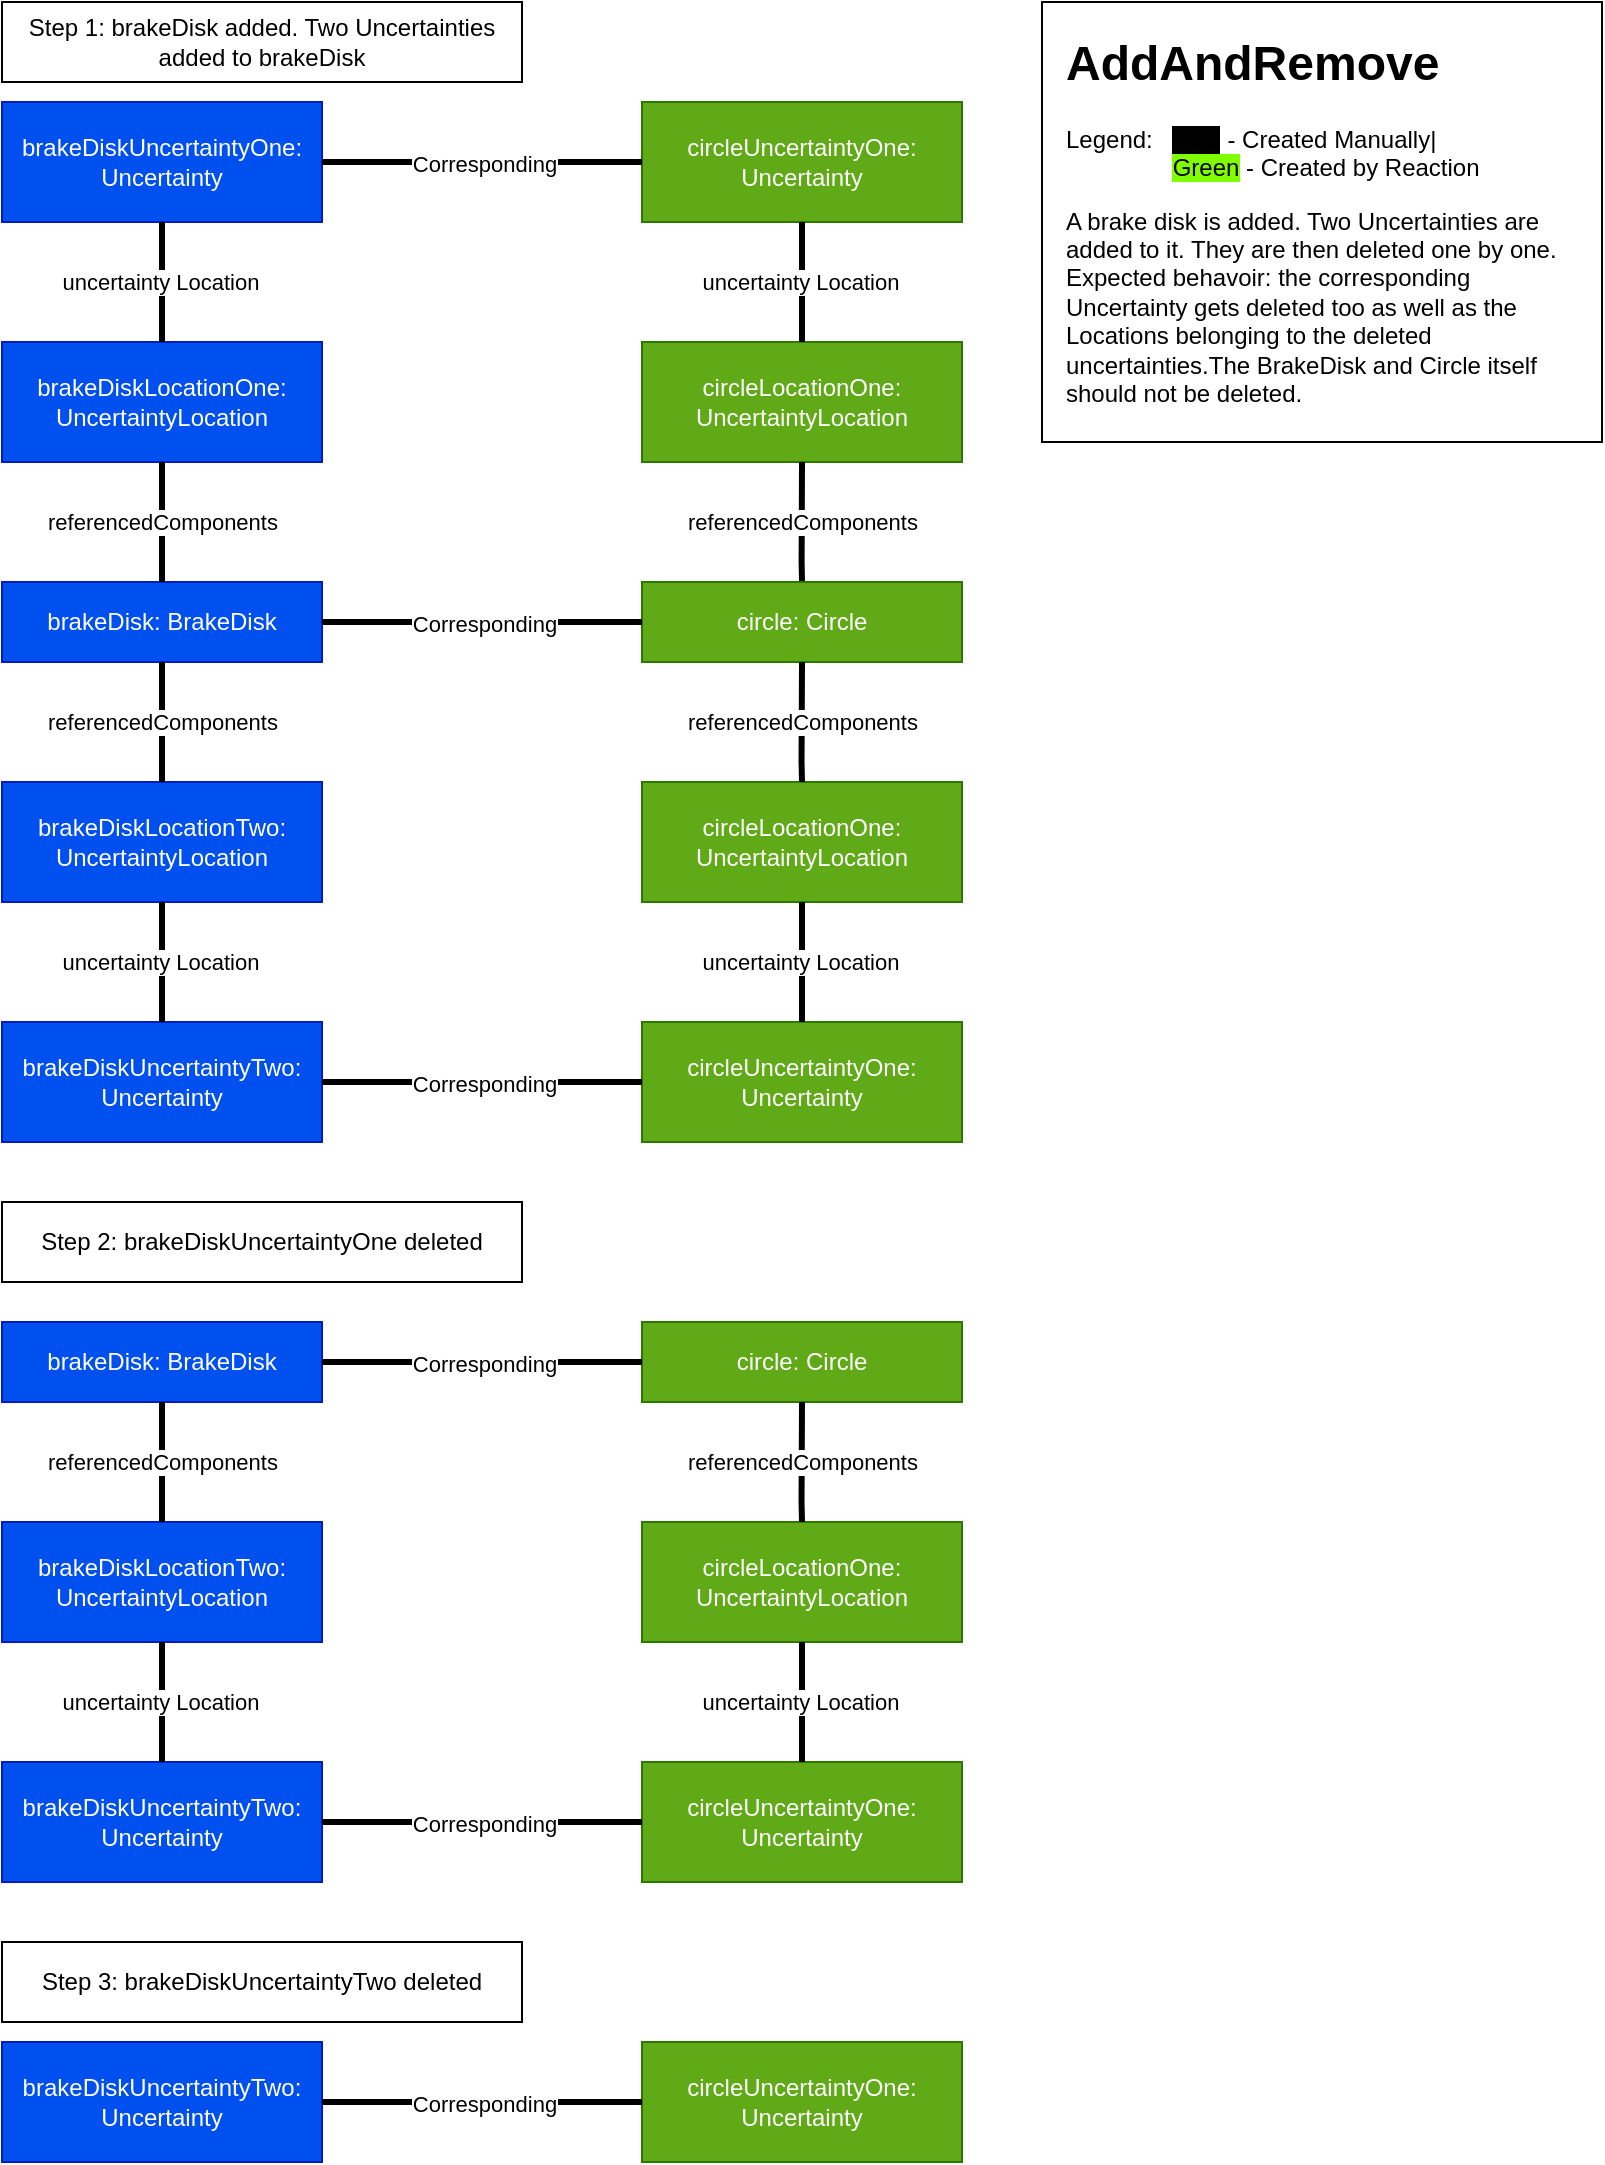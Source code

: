 <mxfile version="27.0.5">
  <diagram name="Page-1" id="hSbz8sfhkRv2dt6Nuemm">
    <mxGraphModel dx="1653" dy="963" grid="1" gridSize="10" guides="1" tooltips="1" connect="1" arrows="1" fold="1" page="1" pageScale="1" pageWidth="850" pageHeight="1100" math="0" shadow="0">
      <root>
        <mxCell id="0" />
        <mxCell id="1" parent="0" />
        <mxCell id="dKJm6D22h-IE7gDkArMl-2" value="brakeDiskUncertaintyOne: Uncertainty" style="html=1;whiteSpace=wrap;fillColor=#0050ef;fontColor=#ffffff;strokeColor=#001DBC;" vertex="1" parent="1">
          <mxGeometry x="20" y="60" width="160" height="60" as="geometry" />
        </mxCell>
        <mxCell id="dKJm6D22h-IE7gDkArMl-4" value="circleUncertaintyOne: Uncertainty" style="html=1;whiteSpace=wrap;fillColor=#60a917;fontColor=#ffffff;strokeColor=#2D7600;" vertex="1" parent="1">
          <mxGeometry x="340" y="60" width="160" height="60" as="geometry" />
        </mxCell>
        <mxCell id="dKJm6D22h-IE7gDkArMl-8" value="" style="endArrow=none;startArrow=none;endFill=0;startFill=0;endSize=8;html=1;verticalAlign=bottom;labelBackgroundColor=none;strokeWidth=3;rounded=0;entryX=0;entryY=0.5;entryDx=0;entryDy=0;exitX=1;exitY=0.5;exitDx=0;exitDy=0;" edge="1" parent="1" source="dKJm6D22h-IE7gDkArMl-2" target="dKJm6D22h-IE7gDkArMl-4">
          <mxGeometry width="160" relative="1" as="geometry">
            <mxPoint x="200" y="90" as="sourcePoint" />
            <mxPoint x="320" y="94" as="targetPoint" />
          </mxGeometry>
        </mxCell>
        <mxCell id="dKJm6D22h-IE7gDkArMl-9" value="Corresponding" style="edgeLabel;html=1;align=center;verticalAlign=middle;resizable=0;points=[];" vertex="1" connectable="0" parent="dKJm6D22h-IE7gDkArMl-8">
          <mxGeometry x="0.005" y="-1" relative="1" as="geometry">
            <mxPoint as="offset" />
          </mxGeometry>
        </mxCell>
        <mxCell id="dKJm6D22h-IE7gDkArMl-12" value="brakeDiskLocationOne: UncertaintyLocation" style="html=1;whiteSpace=wrap;fillColor=#0050ef;fontColor=#ffffff;strokeColor=#001DBC;" vertex="1" parent="1">
          <mxGeometry x="20" y="180" width="160" height="60" as="geometry" />
        </mxCell>
        <mxCell id="dKJm6D22h-IE7gDkArMl-13" value="" style="endArrow=none;startArrow=none;endFill=0;startFill=0;endSize=8;html=1;verticalAlign=bottom;labelBackgroundColor=none;strokeWidth=3;rounded=0;exitX=0.5;exitY=1;exitDx=0;exitDy=0;entryX=0.5;entryY=0;entryDx=0;entryDy=0;" edge="1" parent="1" source="dKJm6D22h-IE7gDkArMl-2" target="dKJm6D22h-IE7gDkArMl-12">
          <mxGeometry width="160" relative="1" as="geometry">
            <mxPoint x="120" y="140" as="sourcePoint" />
            <mxPoint x="120" y="160" as="targetPoint" />
          </mxGeometry>
        </mxCell>
        <mxCell id="dKJm6D22h-IE7gDkArMl-14" value="uncertainty Location" style="edgeLabel;html=1;align=center;verticalAlign=middle;resizable=0;points=[];" vertex="1" connectable="0" parent="dKJm6D22h-IE7gDkArMl-13">
          <mxGeometry x="0.005" y="-1" relative="1" as="geometry">
            <mxPoint as="offset" />
          </mxGeometry>
        </mxCell>
        <mxCell id="dKJm6D22h-IE7gDkArMl-15" value="circleLocationOne: UncertaintyLocation" style="html=1;whiteSpace=wrap;fillColor=#60a917;fontColor=#ffffff;strokeColor=#2D7600;" vertex="1" parent="1">
          <mxGeometry x="340" y="180" width="160" height="60" as="geometry" />
        </mxCell>
        <mxCell id="dKJm6D22h-IE7gDkArMl-16" value="" style="endArrow=none;startArrow=none;endFill=0;startFill=0;endSize=8;html=1;verticalAlign=bottom;labelBackgroundColor=none;strokeWidth=3;rounded=0;exitX=0.5;exitY=1;exitDx=0;exitDy=0;entryX=0.5;entryY=0;entryDx=0;entryDy=0;" edge="1" parent="1" source="dKJm6D22h-IE7gDkArMl-4" target="dKJm6D22h-IE7gDkArMl-15">
          <mxGeometry width="160" relative="1" as="geometry">
            <mxPoint x="420" y="130" as="sourcePoint" />
            <mxPoint x="420" y="170" as="targetPoint" />
          </mxGeometry>
        </mxCell>
        <mxCell id="dKJm6D22h-IE7gDkArMl-17" value="uncertainty Location" style="edgeLabel;html=1;align=center;verticalAlign=middle;resizable=0;points=[];" vertex="1" connectable="0" parent="dKJm6D22h-IE7gDkArMl-16">
          <mxGeometry x="0.005" y="-1" relative="1" as="geometry">
            <mxPoint as="offset" />
          </mxGeometry>
        </mxCell>
        <mxCell id="dKJm6D22h-IE7gDkArMl-18" value="brakeDisk: BrakeDisk" style="html=1;whiteSpace=wrap;fillColor=#0050ef;fontColor=#ffffff;strokeColor=#001DBC;" vertex="1" parent="1">
          <mxGeometry x="20" y="300" width="160" height="40" as="geometry" />
        </mxCell>
        <mxCell id="dKJm6D22h-IE7gDkArMl-19" value="" style="endArrow=none;startArrow=none;endFill=0;startFill=0;endSize=8;html=1;verticalAlign=bottom;labelBackgroundColor=none;strokeWidth=3;rounded=0;exitX=0.5;exitY=1;exitDx=0;exitDy=0;entryX=0.5;entryY=0;entryDx=0;entryDy=0;" edge="1" parent="1" source="dKJm6D22h-IE7gDkArMl-12" target="dKJm6D22h-IE7gDkArMl-18">
          <mxGeometry width="160" relative="1" as="geometry">
            <mxPoint x="140" y="240" as="sourcePoint" />
            <mxPoint x="140" y="300" as="targetPoint" />
            <Array as="points">
              <mxPoint x="100" y="290" />
            </Array>
          </mxGeometry>
        </mxCell>
        <mxCell id="dKJm6D22h-IE7gDkArMl-20" value="referencedComponents" style="edgeLabel;html=1;align=center;verticalAlign=middle;resizable=0;points=[];" vertex="1" connectable="0" parent="dKJm6D22h-IE7gDkArMl-19">
          <mxGeometry x="0.005" y="-1" relative="1" as="geometry">
            <mxPoint x="1" as="offset" />
          </mxGeometry>
        </mxCell>
        <mxCell id="dKJm6D22h-IE7gDkArMl-24" value="" style="endArrow=none;startArrow=none;endFill=0;startFill=0;endSize=8;html=1;verticalAlign=bottom;labelBackgroundColor=none;strokeWidth=3;rounded=0;exitX=0.5;exitY=1;exitDx=0;exitDy=0;entryX=0.5;entryY=0;entryDx=0;entryDy=0;" edge="1" parent="1" source="dKJm6D22h-IE7gDkArMl-15" target="dKJm6D22h-IE7gDkArMl-26">
          <mxGeometry width="160" relative="1" as="geometry">
            <mxPoint x="420" y="250" as="sourcePoint" />
            <mxPoint x="420" y="280" as="targetPoint" />
            <Array as="points">
              <mxPoint x="419.81" y="290" />
            </Array>
          </mxGeometry>
        </mxCell>
        <mxCell id="dKJm6D22h-IE7gDkArMl-25" value="referencedComponents" style="edgeLabel;html=1;align=center;verticalAlign=middle;resizable=0;points=[];" vertex="1" connectable="0" parent="dKJm6D22h-IE7gDkArMl-24">
          <mxGeometry x="0.005" y="-1" relative="1" as="geometry">
            <mxPoint x="1" as="offset" />
          </mxGeometry>
        </mxCell>
        <mxCell id="dKJm6D22h-IE7gDkArMl-26" value="circle: Circle" style="html=1;whiteSpace=wrap;fillColor=#60a917;fontColor=#ffffff;strokeColor=#2D7600;" vertex="1" parent="1">
          <mxGeometry x="340" y="300" width="160" height="40" as="geometry" />
        </mxCell>
        <mxCell id="dKJm6D22h-IE7gDkArMl-27" value="" style="endArrow=none;startArrow=none;endFill=0;startFill=0;endSize=8;html=1;verticalAlign=bottom;labelBackgroundColor=none;strokeWidth=3;rounded=0;entryX=0;entryY=0.5;entryDx=0;entryDy=0;exitX=1;exitY=0.5;exitDx=0;exitDy=0;" edge="1" parent="1" source="dKJm6D22h-IE7gDkArMl-18" target="dKJm6D22h-IE7gDkArMl-26">
          <mxGeometry width="160" relative="1" as="geometry">
            <mxPoint x="170" y="299.68" as="sourcePoint" />
            <mxPoint x="330" y="299.68" as="targetPoint" />
          </mxGeometry>
        </mxCell>
        <mxCell id="dKJm6D22h-IE7gDkArMl-28" value="Corresponding" style="edgeLabel;html=1;align=center;verticalAlign=middle;resizable=0;points=[];" vertex="1" connectable="0" parent="dKJm6D22h-IE7gDkArMl-27">
          <mxGeometry x="0.005" y="-1" relative="1" as="geometry">
            <mxPoint as="offset" />
          </mxGeometry>
        </mxCell>
        <mxCell id="dKJm6D22h-IE7gDkArMl-32" value="brakeDiskLocationTwo: UncertaintyLocation" style="html=1;whiteSpace=wrap;fillColor=#0050ef;fontColor=#ffffff;strokeColor=#001DBC;" vertex="1" parent="1">
          <mxGeometry x="20" y="400" width="160" height="60" as="geometry" />
        </mxCell>
        <mxCell id="dKJm6D22h-IE7gDkArMl-33" value="brakeDiskUncertaintyTwo: Uncertainty" style="html=1;whiteSpace=wrap;fillColor=#0050ef;fontColor=#ffffff;strokeColor=#001DBC;" vertex="1" parent="1">
          <mxGeometry x="20" y="520" width="160" height="60" as="geometry" />
        </mxCell>
        <mxCell id="dKJm6D22h-IE7gDkArMl-34" value="" style="endArrow=none;startArrow=none;endFill=0;startFill=0;endSize=8;html=1;verticalAlign=bottom;labelBackgroundColor=none;strokeWidth=3;rounded=0;entryX=0.5;entryY=0;entryDx=0;entryDy=0;exitX=0.5;exitY=1;exitDx=0;exitDy=0;" edge="1" parent="1" source="dKJm6D22h-IE7gDkArMl-32" target="dKJm6D22h-IE7gDkArMl-33">
          <mxGeometry width="160" relative="1" as="geometry">
            <mxPoint x="120" y="470" as="sourcePoint" />
            <mxPoint x="120" y="400" as="targetPoint" />
          </mxGeometry>
        </mxCell>
        <mxCell id="dKJm6D22h-IE7gDkArMl-35" value="uncertainty Location" style="edgeLabel;html=1;align=center;verticalAlign=middle;resizable=0;points=[];" vertex="1" connectable="0" parent="dKJm6D22h-IE7gDkArMl-34">
          <mxGeometry x="0.005" y="-1" relative="1" as="geometry">
            <mxPoint as="offset" />
          </mxGeometry>
        </mxCell>
        <mxCell id="dKJm6D22h-IE7gDkArMl-36" value="" style="endArrow=none;startArrow=none;endFill=0;startFill=0;endSize=8;html=1;verticalAlign=bottom;labelBackgroundColor=none;strokeWidth=3;rounded=0;exitX=0.5;exitY=1;exitDx=0;exitDy=0;entryX=0.5;entryY=0;entryDx=0;entryDy=0;" edge="1" parent="1" source="dKJm6D22h-IE7gDkArMl-18" target="dKJm6D22h-IE7gDkArMl-32">
          <mxGeometry width="160" relative="1" as="geometry">
            <mxPoint x="200" y="340" as="sourcePoint" />
            <mxPoint x="120" y="380" as="targetPoint" />
            <Array as="points">
              <mxPoint x="100" y="370" />
            </Array>
          </mxGeometry>
        </mxCell>
        <mxCell id="dKJm6D22h-IE7gDkArMl-37" value="referencedComponents" style="edgeLabel;html=1;align=center;verticalAlign=middle;resizable=0;points=[];" vertex="1" connectable="0" parent="dKJm6D22h-IE7gDkArMl-36">
          <mxGeometry x="0.005" y="-1" relative="1" as="geometry">
            <mxPoint x="1" as="offset" />
          </mxGeometry>
        </mxCell>
        <mxCell id="dKJm6D22h-IE7gDkArMl-38" value="circleUncertaintyOne: Uncertainty" style="html=1;whiteSpace=wrap;fillColor=#60a917;fontColor=#ffffff;strokeColor=#2D7600;" vertex="1" parent="1">
          <mxGeometry x="340" y="520" width="160" height="60" as="geometry" />
        </mxCell>
        <mxCell id="dKJm6D22h-IE7gDkArMl-39" value="circleLocationOne: UncertaintyLocation" style="html=1;whiteSpace=wrap;fillColor=#60a917;fontColor=#ffffff;strokeColor=#2D7600;" vertex="1" parent="1">
          <mxGeometry x="340" y="400" width="160" height="60" as="geometry" />
        </mxCell>
        <mxCell id="dKJm6D22h-IE7gDkArMl-40" value="" style="endArrow=none;startArrow=none;endFill=0;startFill=0;endSize=8;html=1;verticalAlign=bottom;labelBackgroundColor=none;strokeWidth=3;rounded=0;exitX=0.5;exitY=1;exitDx=0;exitDy=0;entryX=0.5;entryY=0;entryDx=0;entryDy=0;" edge="1" parent="1" source="dKJm6D22h-IE7gDkArMl-26" target="dKJm6D22h-IE7gDkArMl-39">
          <mxGeometry width="160" relative="1" as="geometry">
            <mxPoint x="410" y="350" as="sourcePoint" />
            <mxPoint x="410" y="390" as="targetPoint" />
            <Array as="points">
              <mxPoint x="419.77" y="390" />
            </Array>
          </mxGeometry>
        </mxCell>
        <mxCell id="dKJm6D22h-IE7gDkArMl-41" value="referencedComponents" style="edgeLabel;html=1;align=center;verticalAlign=middle;resizable=0;points=[];" vertex="1" connectable="0" parent="dKJm6D22h-IE7gDkArMl-40">
          <mxGeometry x="0.005" y="-1" relative="1" as="geometry">
            <mxPoint x="1" as="offset" />
          </mxGeometry>
        </mxCell>
        <mxCell id="dKJm6D22h-IE7gDkArMl-43" value="" style="rounded=0;whiteSpace=wrap;html=1;" vertex="1" parent="1">
          <mxGeometry x="540" y="10" width="280" height="220" as="geometry" />
        </mxCell>
        <mxCell id="dKJm6D22h-IE7gDkArMl-44" value="" style="endArrow=none;startArrow=none;endFill=0;startFill=0;endSize=8;html=1;verticalAlign=bottom;labelBackgroundColor=none;strokeWidth=3;rounded=0;entryX=0.5;entryY=0;entryDx=0;entryDy=0;exitX=0.5;exitY=1;exitDx=0;exitDy=0;" edge="1" parent="1" source="dKJm6D22h-IE7gDkArMl-39" target="dKJm6D22h-IE7gDkArMl-38">
          <mxGeometry width="160" relative="1" as="geometry">
            <mxPoint x="410" y="460" as="sourcePoint" />
            <mxPoint x="410" y="520" as="targetPoint" />
          </mxGeometry>
        </mxCell>
        <mxCell id="dKJm6D22h-IE7gDkArMl-45" value="uncertainty Location" style="edgeLabel;html=1;align=center;verticalAlign=middle;resizable=0;points=[];" vertex="1" connectable="0" parent="dKJm6D22h-IE7gDkArMl-44">
          <mxGeometry x="0.005" y="-1" relative="1" as="geometry">
            <mxPoint as="offset" />
          </mxGeometry>
        </mxCell>
        <mxCell id="dKJm6D22h-IE7gDkArMl-42" value="&lt;h1 style=&quot;margin-top: 0px;&quot;&gt;AddAndRemove&lt;/h1&gt;&lt;p&gt;Legend: &lt;span style=&quot;white-space: pre;&quot;&gt;&#x9;&lt;/span&gt;&lt;span style=&quot;background-color: light-dark(rgb(0, 0, 0), rgb(0, 0, 255));&quot;&gt;Blue&lt;/span&gt; - Created Manually|&lt;br&gt;&lt;span style=&quot;white-space: pre;&quot;&gt;&#x9;&lt;/span&gt;&lt;span style=&quot;white-space: pre;&quot;&gt;&#x9;&lt;/span&gt;&lt;span style=&quot;background-color: rgb(128, 255, 0);&quot;&gt;&lt;font style=&quot;color: rgb(0, 0, 0);&quot;&gt;Green&lt;/font&gt;&lt;/span&gt; - Created by Reaction&lt;br&gt;&lt;/p&gt;&lt;p&gt;A brake disk is added. Two Uncertainties are added to it. They are then deleted one by one.&lt;br&gt;Expected behavoir: the corresponding Uncertainty gets deleted too as well as the Locations belonging to the deleted uncertainties.The BrakeDisk and Circle itself should not be deleted.&lt;/p&gt;" style="text;html=1;whiteSpace=wrap;overflow=hidden;rounded=0;" vertex="1" parent="1">
          <mxGeometry x="550" y="20" width="250" height="190" as="geometry" />
        </mxCell>
        <mxCell id="dKJm6D22h-IE7gDkArMl-46" value="" style="endArrow=none;startArrow=none;endFill=0;startFill=0;endSize=8;html=1;verticalAlign=bottom;labelBackgroundColor=none;strokeWidth=3;rounded=0;entryX=0;entryY=0.5;entryDx=0;entryDy=0;exitX=1;exitY=0.5;exitDx=0;exitDy=0;" edge="1" parent="1" source="dKJm6D22h-IE7gDkArMl-33" target="dKJm6D22h-IE7gDkArMl-38">
          <mxGeometry width="160" relative="1" as="geometry">
            <mxPoint x="190" y="549.72" as="sourcePoint" />
            <mxPoint x="350" y="549.72" as="targetPoint" />
          </mxGeometry>
        </mxCell>
        <mxCell id="dKJm6D22h-IE7gDkArMl-47" value="Corresponding" style="edgeLabel;html=1;align=center;verticalAlign=middle;resizable=0;points=[];" vertex="1" connectable="0" parent="dKJm6D22h-IE7gDkArMl-46">
          <mxGeometry x="0.005" y="-1" relative="1" as="geometry">
            <mxPoint as="offset" />
          </mxGeometry>
        </mxCell>
        <mxCell id="dKJm6D22h-IE7gDkArMl-49" value="Step 1: brakeDisk added. Two Uncertainties added to brakeDisk" style="rounded=0;whiteSpace=wrap;html=1;" vertex="1" parent="1">
          <mxGeometry x="20" y="10" width="260" height="40" as="geometry" />
        </mxCell>
        <mxCell id="dKJm6D22h-IE7gDkArMl-60" value="brakeDisk: BrakeDisk" style="html=1;whiteSpace=wrap;fillColor=#0050ef;fontColor=#ffffff;strokeColor=#001DBC;" vertex="1" parent="1">
          <mxGeometry x="20" y="670" width="160" height="40" as="geometry" />
        </mxCell>
        <mxCell id="dKJm6D22h-IE7gDkArMl-65" value="circle: Circle" style="html=1;whiteSpace=wrap;fillColor=#60a917;fontColor=#ffffff;strokeColor=#2D7600;" vertex="1" parent="1">
          <mxGeometry x="340" y="670" width="160" height="40" as="geometry" />
        </mxCell>
        <mxCell id="dKJm6D22h-IE7gDkArMl-66" value="" style="endArrow=none;startArrow=none;endFill=0;startFill=0;endSize=8;html=1;verticalAlign=bottom;labelBackgroundColor=none;strokeWidth=3;rounded=0;entryX=0;entryY=0.5;entryDx=0;entryDy=0;exitX=1;exitY=0.5;exitDx=0;exitDy=0;" edge="1" parent="1" source="dKJm6D22h-IE7gDkArMl-60" target="dKJm6D22h-IE7gDkArMl-65">
          <mxGeometry width="160" relative="1" as="geometry">
            <mxPoint x="170" y="669.68" as="sourcePoint" />
            <mxPoint x="330" y="669.68" as="targetPoint" />
          </mxGeometry>
        </mxCell>
        <mxCell id="dKJm6D22h-IE7gDkArMl-67" value="Corresponding" style="edgeLabel;html=1;align=center;verticalAlign=middle;resizable=0;points=[];" vertex="1" connectable="0" parent="dKJm6D22h-IE7gDkArMl-66">
          <mxGeometry x="0.005" y="-1" relative="1" as="geometry">
            <mxPoint as="offset" />
          </mxGeometry>
        </mxCell>
        <mxCell id="dKJm6D22h-IE7gDkArMl-68" value="brakeDiskLocationTwo: UncertaintyLocation" style="html=1;whiteSpace=wrap;fillColor=#0050ef;fontColor=#ffffff;strokeColor=#001DBC;" vertex="1" parent="1">
          <mxGeometry x="20" y="770" width="160" height="60" as="geometry" />
        </mxCell>
        <mxCell id="dKJm6D22h-IE7gDkArMl-69" value="brakeDiskUncertaintyTwo: Uncertainty" style="html=1;whiteSpace=wrap;fillColor=#0050ef;fontColor=#ffffff;strokeColor=#001DBC;" vertex="1" parent="1">
          <mxGeometry x="20" y="890" width="160" height="60" as="geometry" />
        </mxCell>
        <mxCell id="dKJm6D22h-IE7gDkArMl-70" value="" style="endArrow=none;startArrow=none;endFill=0;startFill=0;endSize=8;html=1;verticalAlign=bottom;labelBackgroundColor=none;strokeWidth=3;rounded=0;entryX=0.5;entryY=0;entryDx=0;entryDy=0;exitX=0.5;exitY=1;exitDx=0;exitDy=0;" edge="1" parent="1" source="dKJm6D22h-IE7gDkArMl-68" target="dKJm6D22h-IE7gDkArMl-69">
          <mxGeometry width="160" relative="1" as="geometry">
            <mxPoint x="120" y="840" as="sourcePoint" />
            <mxPoint x="120" y="770" as="targetPoint" />
          </mxGeometry>
        </mxCell>
        <mxCell id="dKJm6D22h-IE7gDkArMl-71" value="uncertainty Location" style="edgeLabel;html=1;align=center;verticalAlign=middle;resizable=0;points=[];" vertex="1" connectable="0" parent="dKJm6D22h-IE7gDkArMl-70">
          <mxGeometry x="0.005" y="-1" relative="1" as="geometry">
            <mxPoint as="offset" />
          </mxGeometry>
        </mxCell>
        <mxCell id="dKJm6D22h-IE7gDkArMl-72" value="" style="endArrow=none;startArrow=none;endFill=0;startFill=0;endSize=8;html=1;verticalAlign=bottom;labelBackgroundColor=none;strokeWidth=3;rounded=0;exitX=0.5;exitY=1;exitDx=0;exitDy=0;entryX=0.5;entryY=0;entryDx=0;entryDy=0;" edge="1" parent="1" source="dKJm6D22h-IE7gDkArMl-60" target="dKJm6D22h-IE7gDkArMl-68">
          <mxGeometry width="160" relative="1" as="geometry">
            <mxPoint x="200" y="710" as="sourcePoint" />
            <mxPoint x="120" y="750" as="targetPoint" />
            <Array as="points">
              <mxPoint x="100" y="740" />
            </Array>
          </mxGeometry>
        </mxCell>
        <mxCell id="dKJm6D22h-IE7gDkArMl-73" value="referencedComponents" style="edgeLabel;html=1;align=center;verticalAlign=middle;resizable=0;points=[];" vertex="1" connectable="0" parent="dKJm6D22h-IE7gDkArMl-72">
          <mxGeometry x="0.005" y="-1" relative="1" as="geometry">
            <mxPoint x="1" as="offset" />
          </mxGeometry>
        </mxCell>
        <mxCell id="dKJm6D22h-IE7gDkArMl-74" value="circleUncertaintyOne: Uncertainty" style="html=1;whiteSpace=wrap;fillColor=#60a917;fontColor=#ffffff;strokeColor=#2D7600;" vertex="1" parent="1">
          <mxGeometry x="340" y="890" width="160" height="60" as="geometry" />
        </mxCell>
        <mxCell id="dKJm6D22h-IE7gDkArMl-75" value="circleLocationOne: UncertaintyLocation" style="html=1;whiteSpace=wrap;fillColor=#60a917;fontColor=#ffffff;strokeColor=#2D7600;" vertex="1" parent="1">
          <mxGeometry x="340" y="770" width="160" height="60" as="geometry" />
        </mxCell>
        <mxCell id="dKJm6D22h-IE7gDkArMl-76" value="" style="endArrow=none;startArrow=none;endFill=0;startFill=0;endSize=8;html=1;verticalAlign=bottom;labelBackgroundColor=none;strokeWidth=3;rounded=0;exitX=0.5;exitY=1;exitDx=0;exitDy=0;entryX=0.5;entryY=0;entryDx=0;entryDy=0;" edge="1" parent="1" source="dKJm6D22h-IE7gDkArMl-65" target="dKJm6D22h-IE7gDkArMl-75">
          <mxGeometry width="160" relative="1" as="geometry">
            <mxPoint x="410" y="720" as="sourcePoint" />
            <mxPoint x="410" y="760" as="targetPoint" />
            <Array as="points">
              <mxPoint x="419.77" y="760" />
            </Array>
          </mxGeometry>
        </mxCell>
        <mxCell id="dKJm6D22h-IE7gDkArMl-77" value="referencedComponents" style="edgeLabel;html=1;align=center;verticalAlign=middle;resizable=0;points=[];" vertex="1" connectable="0" parent="dKJm6D22h-IE7gDkArMl-76">
          <mxGeometry x="0.005" y="-1" relative="1" as="geometry">
            <mxPoint x="1" as="offset" />
          </mxGeometry>
        </mxCell>
        <mxCell id="dKJm6D22h-IE7gDkArMl-78" value="" style="endArrow=none;startArrow=none;endFill=0;startFill=0;endSize=8;html=1;verticalAlign=bottom;labelBackgroundColor=none;strokeWidth=3;rounded=0;entryX=0.5;entryY=0;entryDx=0;entryDy=0;exitX=0.5;exitY=1;exitDx=0;exitDy=0;" edge="1" parent="1" source="dKJm6D22h-IE7gDkArMl-75" target="dKJm6D22h-IE7gDkArMl-74">
          <mxGeometry width="160" relative="1" as="geometry">
            <mxPoint x="410" y="830" as="sourcePoint" />
            <mxPoint x="410" y="890" as="targetPoint" />
          </mxGeometry>
        </mxCell>
        <mxCell id="dKJm6D22h-IE7gDkArMl-79" value="uncertainty Location" style="edgeLabel;html=1;align=center;verticalAlign=middle;resizable=0;points=[];" vertex="1" connectable="0" parent="dKJm6D22h-IE7gDkArMl-78">
          <mxGeometry x="0.005" y="-1" relative="1" as="geometry">
            <mxPoint as="offset" />
          </mxGeometry>
        </mxCell>
        <mxCell id="dKJm6D22h-IE7gDkArMl-80" value="" style="endArrow=none;startArrow=none;endFill=0;startFill=0;endSize=8;html=1;verticalAlign=bottom;labelBackgroundColor=none;strokeWidth=3;rounded=0;entryX=0;entryY=0.5;entryDx=0;entryDy=0;exitX=1;exitY=0.5;exitDx=0;exitDy=0;" edge="1" parent="1" source="dKJm6D22h-IE7gDkArMl-69" target="dKJm6D22h-IE7gDkArMl-74">
          <mxGeometry width="160" relative="1" as="geometry">
            <mxPoint x="190" y="919.72" as="sourcePoint" />
            <mxPoint x="350" y="919.72" as="targetPoint" />
          </mxGeometry>
        </mxCell>
        <mxCell id="dKJm6D22h-IE7gDkArMl-81" value="Corresponding" style="edgeLabel;html=1;align=center;verticalAlign=middle;resizable=0;points=[];" vertex="1" connectable="0" parent="dKJm6D22h-IE7gDkArMl-80">
          <mxGeometry x="0.005" y="-1" relative="1" as="geometry">
            <mxPoint as="offset" />
          </mxGeometry>
        </mxCell>
        <mxCell id="dKJm6D22h-IE7gDkArMl-82" value="Step 2: brakeDiskUncertaintyOne deleted" style="rounded=0;whiteSpace=wrap;html=1;" vertex="1" parent="1">
          <mxGeometry x="20" y="610" width="260" height="40" as="geometry" />
        </mxCell>
        <mxCell id="dKJm6D22h-IE7gDkArMl-88" value="brakeDiskUncertaintyTwo: Uncertainty" style="html=1;whiteSpace=wrap;fillColor=#0050ef;fontColor=#ffffff;strokeColor=#001DBC;" vertex="1" parent="1">
          <mxGeometry x="20" y="1030" width="160" height="60" as="geometry" />
        </mxCell>
        <mxCell id="dKJm6D22h-IE7gDkArMl-93" value="circleUncertaintyOne: Uncertainty" style="html=1;whiteSpace=wrap;fillColor=#60a917;fontColor=#ffffff;strokeColor=#2D7600;" vertex="1" parent="1">
          <mxGeometry x="340" y="1030" width="160" height="60" as="geometry" />
        </mxCell>
        <mxCell id="dKJm6D22h-IE7gDkArMl-99" value="" style="endArrow=none;startArrow=none;endFill=0;startFill=0;endSize=8;html=1;verticalAlign=bottom;labelBackgroundColor=none;strokeWidth=3;rounded=0;entryX=0;entryY=0.5;entryDx=0;entryDy=0;exitX=1;exitY=0.5;exitDx=0;exitDy=0;" edge="1" parent="1" source="dKJm6D22h-IE7gDkArMl-88" target="dKJm6D22h-IE7gDkArMl-93">
          <mxGeometry width="160" relative="1" as="geometry">
            <mxPoint x="190" y="1059.72" as="sourcePoint" />
            <mxPoint x="350" y="1059.72" as="targetPoint" />
          </mxGeometry>
        </mxCell>
        <mxCell id="dKJm6D22h-IE7gDkArMl-100" value="Corresponding" style="edgeLabel;html=1;align=center;verticalAlign=middle;resizable=0;points=[];" vertex="1" connectable="0" parent="dKJm6D22h-IE7gDkArMl-99">
          <mxGeometry x="0.005" y="-1" relative="1" as="geometry">
            <mxPoint as="offset" />
          </mxGeometry>
        </mxCell>
        <mxCell id="dKJm6D22h-IE7gDkArMl-101" value="Step 3: brakeDiskUncertaintyTwo deleted" style="rounded=0;whiteSpace=wrap;html=1;" vertex="1" parent="1">
          <mxGeometry x="20" y="980" width="260" height="40" as="geometry" />
        </mxCell>
      </root>
    </mxGraphModel>
  </diagram>
</mxfile>
